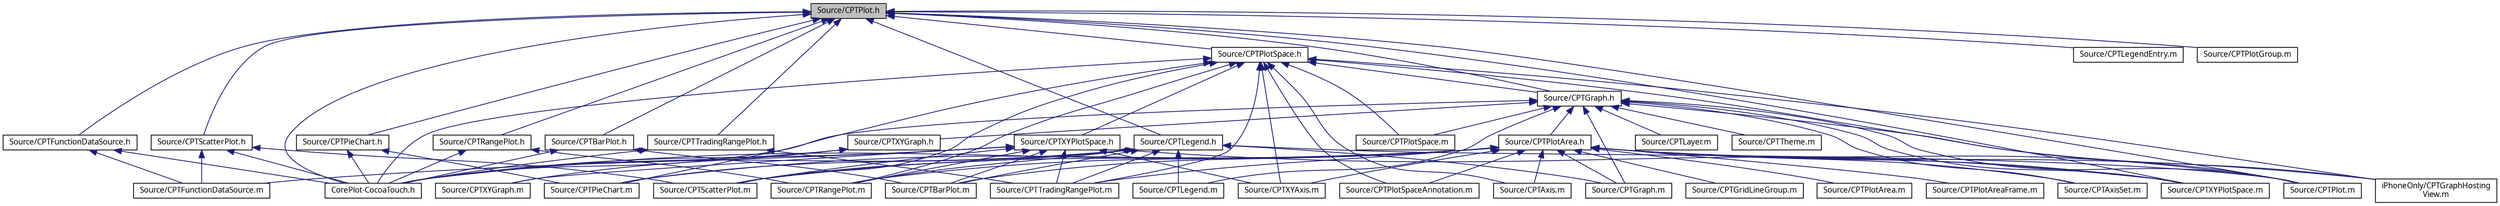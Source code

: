 digraph "Source/CPTPlot.h"
{
 // LATEX_PDF_SIZE
  bgcolor="transparent";
  edge [fontname="Lucinda Grande",fontsize="10",labelfontname="Lucinda Grande",labelfontsize="10"];
  node [fontname="Lucinda Grande",fontsize="10",shape=record];
  Node1 [label="Source/CPTPlot.h",height=0.2,width=0.4,color="black", fillcolor="grey75", style="filled", fontcolor="black",tooltip=" "];
  Node1 -> Node2 [dir="back",color="midnightblue",fontsize="10",style="solid",fontname="Lucinda Grande"];
  Node2 [label="CorePlot-CocoaTouch.h",height=0.2,width=0.4,color="black",URL="$_core_plot-_cocoa_touch_8h.html",tooltip=" "];
  Node1 -> Node3 [dir="back",color="midnightblue",fontsize="10",style="solid",fontname="Lucinda Grande"];
  Node3 [label="Source/CPTGraph.h",height=0.2,width=0.4,color="black",URL="$_c_p_t_graph_8h.html",tooltip=" "];
  Node3 -> Node2 [dir="back",color="midnightblue",fontsize="10",style="solid",fontname="Lucinda Grande"];
  Node3 -> Node4 [dir="back",color="midnightblue",fontsize="10",style="solid",fontname="Lucinda Grande"];
  Node4 [label="Source/CPTPlotArea.h",height=0.2,width=0.4,color="black",URL="$_c_p_t_plot_area_8h.html",tooltip=" "];
  Node4 -> Node2 [dir="back",color="midnightblue",fontsize="10",style="solid",fontname="Lucinda Grande"];
  Node4 -> Node5 [dir="back",color="midnightblue",fontsize="10",style="solid",fontname="Lucinda Grande"];
  Node5 [label="Source/CPTAxis.m",height=0.2,width=0.4,color="black",URL="$_c_p_t_axis_8m.html",tooltip=" "];
  Node4 -> Node6 [dir="back",color="midnightblue",fontsize="10",style="solid",fontname="Lucinda Grande"];
  Node6 [label="Source/CPTAxisSet.m",height=0.2,width=0.4,color="black",URL="$_c_p_t_axis_set_8m.html",tooltip=" "];
  Node4 -> Node7 [dir="back",color="midnightblue",fontsize="10",style="solid",fontname="Lucinda Grande"];
  Node7 [label="Source/CPTBarPlot.m",height=0.2,width=0.4,color="black",URL="$_c_p_t_bar_plot_8m.html",tooltip=" "];
  Node4 -> Node8 [dir="back",color="midnightblue",fontsize="10",style="solid",fontname="Lucinda Grande"];
  Node8 [label="Source/CPTGraph.m",height=0.2,width=0.4,color="black",URL="$_c_p_t_graph_8m.html",tooltip=" "];
  Node4 -> Node9 [dir="back",color="midnightblue",fontsize="10",style="solid",fontname="Lucinda Grande"];
  Node9 [label="Source/CPTGridLineGroup.m",height=0.2,width=0.4,color="black",URL="$_c_p_t_grid_line_group_8m.html",tooltip=" "];
  Node4 -> Node10 [dir="back",color="midnightblue",fontsize="10",style="solid",fontname="Lucinda Grande"];
  Node10 [label="Source/CPTPieChart.m",height=0.2,width=0.4,color="black",URL="$_c_p_t_pie_chart_8m.html",tooltip=" "];
  Node4 -> Node11 [dir="back",color="midnightblue",fontsize="10",style="solid",fontname="Lucinda Grande"];
  Node11 [label="Source/CPTPlot.m",height=0.2,width=0.4,color="black",URL="$_c_p_t_plot_8m.html",tooltip=" "];
  Node4 -> Node12 [dir="back",color="midnightblue",fontsize="10",style="solid",fontname="Lucinda Grande"];
  Node12 [label="Source/CPTPlotArea.m",height=0.2,width=0.4,color="black",URL="$_c_p_t_plot_area_8m.html",tooltip=" "];
  Node4 -> Node13 [dir="back",color="midnightblue",fontsize="10",style="solid",fontname="Lucinda Grande"];
  Node13 [label="Source/CPTPlotAreaFrame.m",height=0.2,width=0.4,color="black",URL="$_c_p_t_plot_area_frame_8m.html",tooltip=" "];
  Node4 -> Node14 [dir="back",color="midnightblue",fontsize="10",style="solid",fontname="Lucinda Grande"];
  Node14 [label="Source/CPTPlotSpaceAnnotation.m",height=0.2,width=0.4,color="black",URL="$_c_p_t_plot_space_annotation_8m.html",tooltip=" "];
  Node4 -> Node15 [dir="back",color="midnightblue",fontsize="10",style="solid",fontname="Lucinda Grande"];
  Node15 [label="Source/CPTRangePlot.m",height=0.2,width=0.4,color="black",URL="$_c_p_t_range_plot_8m.html",tooltip=" "];
  Node4 -> Node16 [dir="back",color="midnightblue",fontsize="10",style="solid",fontname="Lucinda Grande"];
  Node16 [label="Source/CPTScatterPlot.m",height=0.2,width=0.4,color="black",URL="$_c_p_t_scatter_plot_8m.html",tooltip=" "];
  Node4 -> Node17 [dir="back",color="midnightblue",fontsize="10",style="solid",fontname="Lucinda Grande"];
  Node17 [label="Source/CPTTradingRangePlot.m",height=0.2,width=0.4,color="black",URL="$_c_p_t_trading_range_plot_8m.html",tooltip=" "];
  Node4 -> Node18 [dir="back",color="midnightblue",fontsize="10",style="solid",fontname="Lucinda Grande"];
  Node18 [label="Source/CPTXYAxis.m",height=0.2,width=0.4,color="black",URL="$_c_p_t_x_y_axis_8m.html",tooltip=" "];
  Node4 -> Node19 [dir="back",color="midnightblue",fontsize="10",style="solid",fontname="Lucinda Grande"];
  Node19 [label="Source/CPTXYPlotSpace.m",height=0.2,width=0.4,color="black",URL="$_c_p_t_x_y_plot_space_8m.html",tooltip=" "];
  Node4 -> Node20 [dir="back",color="midnightblue",fontsize="10",style="solid",fontname="Lucinda Grande"];
  Node20 [label="iPhoneOnly/CPTGraphHosting\lView.m",height=0.2,width=0.4,color="black",URL="$_c_p_t_graph_hosting_view_8m.html",tooltip=" "];
  Node3 -> Node6 [dir="back",color="midnightblue",fontsize="10",style="solid",fontname="Lucinda Grande"];
  Node3 -> Node8 [dir="back",color="midnightblue",fontsize="10",style="solid",fontname="Lucinda Grande"];
  Node3 -> Node21 [dir="back",color="midnightblue",fontsize="10",style="solid",fontname="Lucinda Grande"];
  Node21 [label="Source/CPTLayer.m",height=0.2,width=0.4,color="black",URL="$_c_p_t_layer_8m.html",tooltip=" "];
  Node3 -> Node22 [dir="back",color="midnightblue",fontsize="10",style="solid",fontname="Lucinda Grande"];
  Node22 [label="Source/CPTLegend.m",height=0.2,width=0.4,color="black",URL="$_c_p_t_legend_8m.html",tooltip=" "];
  Node3 -> Node11 [dir="back",color="midnightblue",fontsize="10",style="solid",fontname="Lucinda Grande"];
  Node3 -> Node23 [dir="back",color="midnightblue",fontsize="10",style="solid",fontname="Lucinda Grande"];
  Node23 [label="Source/CPTPlotSpace.m",height=0.2,width=0.4,color="black",URL="$_c_p_t_plot_space_8m.html",tooltip=" "];
  Node3 -> Node24 [dir="back",color="midnightblue",fontsize="10",style="solid",fontname="Lucinda Grande"];
  Node24 [label="Source/CPTTheme.m",height=0.2,width=0.4,color="black",URL="$_c_p_t_theme_8m.html",tooltip=" "];
  Node3 -> Node25 [dir="back",color="midnightblue",fontsize="10",style="solid",fontname="Lucinda Grande"];
  Node25 [label="Source/CPTXYGraph.h",height=0.2,width=0.4,color="black",URL="$_c_p_t_x_y_graph_8h.html",tooltip=" "];
  Node25 -> Node2 [dir="back",color="midnightblue",fontsize="10",style="solid",fontname="Lucinda Grande"];
  Node25 -> Node26 [dir="back",color="midnightblue",fontsize="10",style="solid",fontname="Lucinda Grande"];
  Node26 [label="Source/CPTXYGraph.m",height=0.2,width=0.4,color="black",URL="$_c_p_t_x_y_graph_8m.html",tooltip=" "];
  Node3 -> Node19 [dir="back",color="midnightblue",fontsize="10",style="solid",fontname="Lucinda Grande"];
  Node3 -> Node20 [dir="back",color="midnightblue",fontsize="10",style="solid",fontname="Lucinda Grande"];
  Node1 -> Node27 [dir="back",color="midnightblue",fontsize="10",style="solid",fontname="Lucinda Grande"];
  Node27 [label="Source/CPTPlotSpace.h",height=0.2,width=0.4,color="black",URL="$_c_p_t_plot_space_8h.html",tooltip=" "];
  Node27 -> Node2 [dir="back",color="midnightblue",fontsize="10",style="solid",fontname="Lucinda Grande"];
  Node27 -> Node3 [dir="back",color="midnightblue",fontsize="10",style="solid",fontname="Lucinda Grande"];
  Node27 -> Node5 [dir="back",color="midnightblue",fontsize="10",style="solid",fontname="Lucinda Grande"];
  Node27 -> Node28 [dir="back",color="midnightblue",fontsize="10",style="solid",fontname="Lucinda Grande"];
  Node28 [label="Source/CPTXYPlotSpace.h",height=0.2,width=0.4,color="black",URL="$_c_p_t_x_y_plot_space_8h.html",tooltip=" "];
  Node28 -> Node2 [dir="back",color="midnightblue",fontsize="10",style="solid",fontname="Lucinda Grande"];
  Node28 -> Node7 [dir="back",color="midnightblue",fontsize="10",style="solid",fontname="Lucinda Grande"];
  Node28 -> Node29 [dir="back",color="midnightblue",fontsize="10",style="solid",fontname="Lucinda Grande"];
  Node29 [label="Source/CPTFunctionDataSource.m",height=0.2,width=0.4,color="black",URL="$_c_p_t_function_data_source_8m.html",tooltip=" "];
  Node28 -> Node15 [dir="back",color="midnightblue",fontsize="10",style="solid",fontname="Lucinda Grande"];
  Node28 -> Node16 [dir="back",color="midnightblue",fontsize="10",style="solid",fontname="Lucinda Grande"];
  Node28 -> Node17 [dir="back",color="midnightblue",fontsize="10",style="solid",fontname="Lucinda Grande"];
  Node28 -> Node18 [dir="back",color="midnightblue",fontsize="10",style="solid",fontname="Lucinda Grande"];
  Node28 -> Node26 [dir="back",color="midnightblue",fontsize="10",style="solid",fontname="Lucinda Grande"];
  Node28 -> Node19 [dir="back",color="midnightblue",fontsize="10",style="solid",fontname="Lucinda Grande"];
  Node27 -> Node10 [dir="back",color="midnightblue",fontsize="10",style="solid",fontname="Lucinda Grande"];
  Node27 -> Node11 [dir="back",color="midnightblue",fontsize="10",style="solid",fontname="Lucinda Grande"];
  Node27 -> Node23 [dir="back",color="midnightblue",fontsize="10",style="solid",fontname="Lucinda Grande"];
  Node27 -> Node14 [dir="back",color="midnightblue",fontsize="10",style="solid",fontname="Lucinda Grande"];
  Node27 -> Node15 [dir="back",color="midnightblue",fontsize="10",style="solid",fontname="Lucinda Grande"];
  Node27 -> Node16 [dir="back",color="midnightblue",fontsize="10",style="solid",fontname="Lucinda Grande"];
  Node27 -> Node17 [dir="back",color="midnightblue",fontsize="10",style="solid",fontname="Lucinda Grande"];
  Node27 -> Node18 [dir="back",color="midnightblue",fontsize="10",style="solid",fontname="Lucinda Grande"];
  Node27 -> Node20 [dir="back",color="midnightblue",fontsize="10",style="solid",fontname="Lucinda Grande"];
  Node1 -> Node30 [dir="back",color="midnightblue",fontsize="10",style="solid",fontname="Lucinda Grande"];
  Node30 [label="Source/CPTBarPlot.h",height=0.2,width=0.4,color="black",URL="$_c_p_t_bar_plot_8h.html",tooltip=" "];
  Node30 -> Node2 [dir="back",color="midnightblue",fontsize="10",style="solid",fontname="Lucinda Grande"];
  Node30 -> Node7 [dir="back",color="midnightblue",fontsize="10",style="solid",fontname="Lucinda Grande"];
  Node1 -> Node31 [dir="back",color="midnightblue",fontsize="10",style="solid",fontname="Lucinda Grande"];
  Node31 [label="Source/CPTLegend.h",height=0.2,width=0.4,color="black",URL="$_c_p_t_legend_8h.html",tooltip=" "];
  Node31 -> Node2 [dir="back",color="midnightblue",fontsize="10",style="solid",fontname="Lucinda Grande"];
  Node31 -> Node7 [dir="back",color="midnightblue",fontsize="10",style="solid",fontname="Lucinda Grande"];
  Node31 -> Node8 [dir="back",color="midnightblue",fontsize="10",style="solid",fontname="Lucinda Grande"];
  Node31 -> Node22 [dir="back",color="midnightblue",fontsize="10",style="solid",fontname="Lucinda Grande"];
  Node31 -> Node10 [dir="back",color="midnightblue",fontsize="10",style="solid",fontname="Lucinda Grande"];
  Node31 -> Node11 [dir="back",color="midnightblue",fontsize="10",style="solid",fontname="Lucinda Grande"];
  Node31 -> Node15 [dir="back",color="midnightblue",fontsize="10",style="solid",fontname="Lucinda Grande"];
  Node31 -> Node16 [dir="back",color="midnightblue",fontsize="10",style="solid",fontname="Lucinda Grande"];
  Node31 -> Node17 [dir="back",color="midnightblue",fontsize="10",style="solid",fontname="Lucinda Grande"];
  Node1 -> Node32 [dir="back",color="midnightblue",fontsize="10",style="solid",fontname="Lucinda Grande"];
  Node32 [label="Source/CPTFunctionDataSource.h",height=0.2,width=0.4,color="black",URL="$_c_p_t_function_data_source_8h.html",tooltip=" "];
  Node32 -> Node2 [dir="back",color="midnightblue",fontsize="10",style="solid",fontname="Lucinda Grande"];
  Node32 -> Node29 [dir="back",color="midnightblue",fontsize="10",style="solid",fontname="Lucinda Grande"];
  Node1 -> Node33 [dir="back",color="midnightblue",fontsize="10",style="solid",fontname="Lucinda Grande"];
  Node33 [label="Source/CPTScatterPlot.h",height=0.2,width=0.4,color="black",URL="$_c_p_t_scatter_plot_8h.html",tooltip=" "];
  Node33 -> Node2 [dir="back",color="midnightblue",fontsize="10",style="solid",fontname="Lucinda Grande"];
  Node33 -> Node29 [dir="back",color="midnightblue",fontsize="10",style="solid",fontname="Lucinda Grande"];
  Node33 -> Node16 [dir="back",color="midnightblue",fontsize="10",style="solid",fontname="Lucinda Grande"];
  Node1 -> Node34 [dir="back",color="midnightblue",fontsize="10",style="solid",fontname="Lucinda Grande"];
  Node34 [label="Source/CPTLegendEntry.m",height=0.2,width=0.4,color="black",URL="$_c_p_t_legend_entry_8m.html",tooltip=" "];
  Node1 -> Node35 [dir="back",color="midnightblue",fontsize="10",style="solid",fontname="Lucinda Grande"];
  Node35 [label="Source/CPTPieChart.h",height=0.2,width=0.4,color="black",URL="$_c_p_t_pie_chart_8h.html",tooltip=" "];
  Node35 -> Node2 [dir="back",color="midnightblue",fontsize="10",style="solid",fontname="Lucinda Grande"];
  Node35 -> Node10 [dir="back",color="midnightblue",fontsize="10",style="solid",fontname="Lucinda Grande"];
  Node1 -> Node11 [dir="back",color="midnightblue",fontsize="10",style="solid",fontname="Lucinda Grande"];
  Node1 -> Node36 [dir="back",color="midnightblue",fontsize="10",style="solid",fontname="Lucinda Grande"];
  Node36 [label="Source/CPTPlotGroup.m",height=0.2,width=0.4,color="black",URL="$_c_p_t_plot_group_8m.html",tooltip=" "];
  Node1 -> Node37 [dir="back",color="midnightblue",fontsize="10",style="solid",fontname="Lucinda Grande"];
  Node37 [label="Source/CPTRangePlot.h",height=0.2,width=0.4,color="black",URL="$_c_p_t_range_plot_8h.html",tooltip=" "];
  Node37 -> Node2 [dir="back",color="midnightblue",fontsize="10",style="solid",fontname="Lucinda Grande"];
  Node37 -> Node15 [dir="back",color="midnightblue",fontsize="10",style="solid",fontname="Lucinda Grande"];
  Node1 -> Node38 [dir="back",color="midnightblue",fontsize="10",style="solid",fontname="Lucinda Grande"];
  Node38 [label="Source/CPTTradingRangePlot.h",height=0.2,width=0.4,color="black",URL="$_c_p_t_trading_range_plot_8h.html",tooltip=" "];
  Node38 -> Node2 [dir="back",color="midnightblue",fontsize="10",style="solid",fontname="Lucinda Grande"];
  Node38 -> Node17 [dir="back",color="midnightblue",fontsize="10",style="solid",fontname="Lucinda Grande"];
  Node1 -> Node19 [dir="back",color="midnightblue",fontsize="10",style="solid",fontname="Lucinda Grande"];
}
